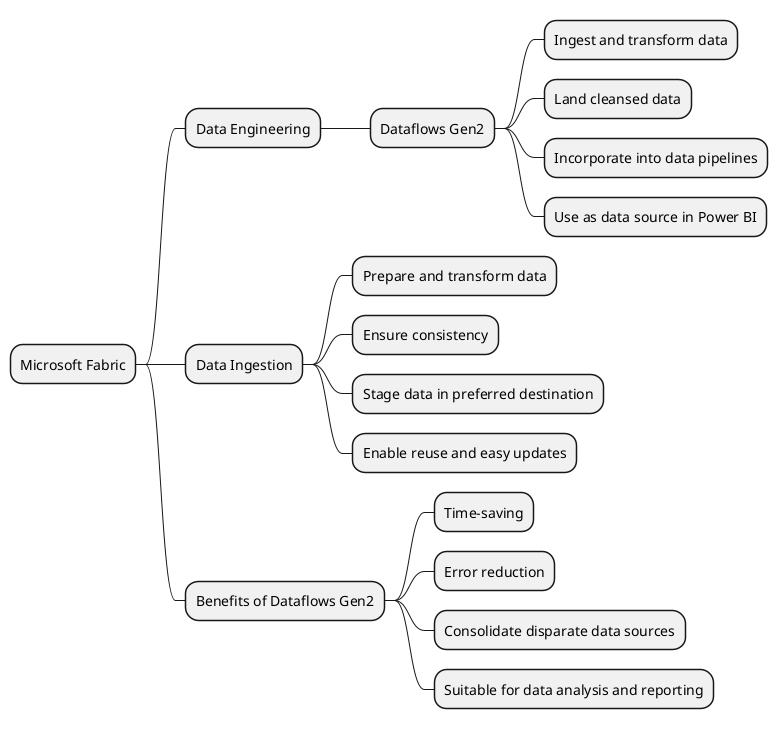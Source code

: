 @startmindmap
* Microsoft Fabric
** Data Engineering
*** Dataflows Gen2
**** Ingest and transform data
**** Land cleansed data
**** Incorporate into data pipelines
**** Use as data source in Power BI
** Data Ingestion
*** Prepare and transform data
*** Ensure consistency
*** Stage data in preferred destination
*** Enable reuse and easy updates
** Benefits of Dataflows Gen2
*** Time-saving
*** Error reduction
*** Consolidate disparate data sources
*** Suitable for data analysis and reporting
@endmindmap